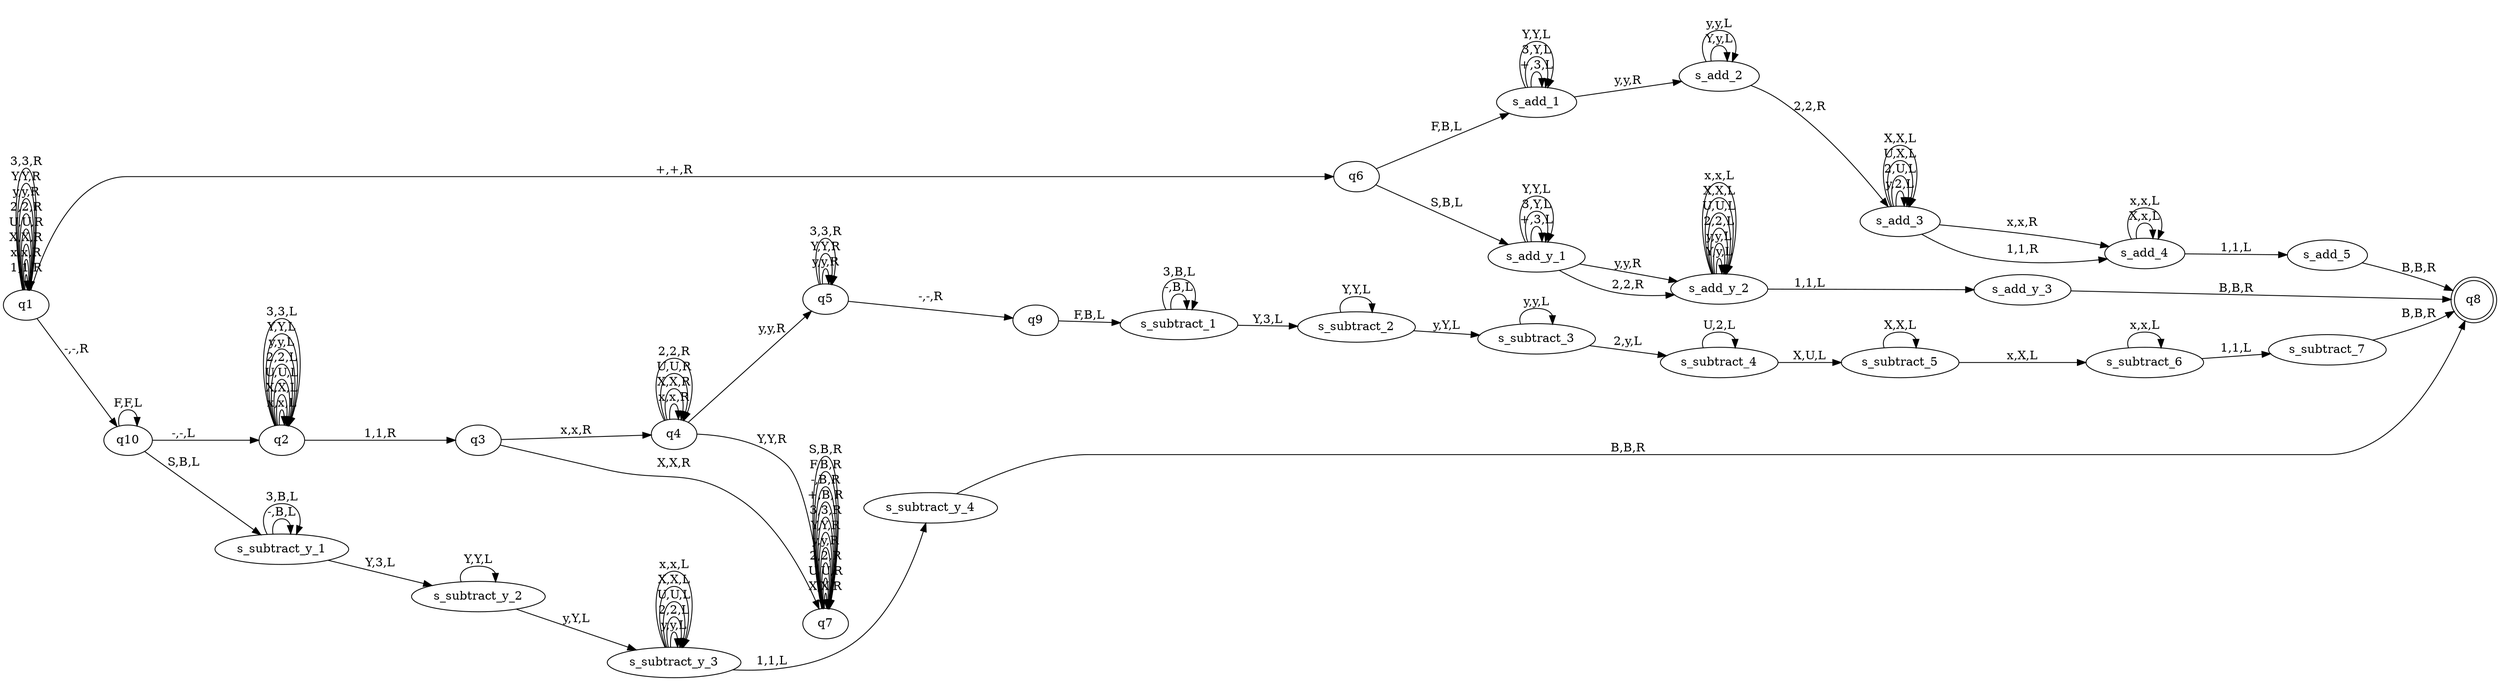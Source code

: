 digraph G{
rankdir = LR
q1
q2
q3
q4
q5
q6
q7
q8[shape=doublecircle]

q9
q10
s_add_1
s_add_2
s_add_3
s_add_4
s_add_5
s_add_y_1
s_add_y_2
s_add_y_3
s_subtract_1
s_subtract_2
s_subtract_3
s_subtract_4
s_subtract_5
s_subtract_6
s_subtract_7
s_subtract_y_1
s_subtract_y_2
s_subtract_y_3
s_subtract_y_4
q1->q1[label="1,1,R\n"]
q1->q1[label="x,x,R\n"]
q1->q1[label="X,X,R\n"]
q1->q1[label="U,U,R\n"]
q1->q1[label="2,2,R\n"]
q1->q1[label="y,y,R\n"]
q1->q1[label="Y,Y,R\n"]
q1->q1[label="3,3,R\n"]
q1->q6[label="+,+,R\n"]
q1->q10[label="-,-,R\n"]
q2->q2[label="x,x,L\n"]
q2->q2[label="X,X,L\n"]
q2->q2[label="U,U,L\n"]
q2->q2[label="2,2,L\n"]
q2->q2[label="y,y,L\n"]
q2->q2[label="Y,Y,L\n"]
q2->q2[label="3,3,L\n"]
q2->q3[label="1,1,R\n"]
q3->q7[label="X,X,R\n"]
q3->q4[label="x,x,R\n"]
q4->q4[label="x,x,R\n"]
q4->q4[label="X,X,R\n"]
q4->q4[label="U,U,R\n"]
q4->q4[label="2,2,R\n"]
q4->q7[label="Y,Y,R\n"]
q4->q5[label="y,y,R\n"]
q5->q5[label="y,y,R\n"]
q5->q5[label="Y,Y,R\n"]
q5->q5[label="3,3,R\n"]
q5->q9[label="-,-,R\n"]
q6->s_add_1[label="F,B,L\n"]
q6->s_add_y_1[label="S,B,L\n"]
q7->q7[label="X,X,R\n"]
q7->q7[label="U,U,R\n"]
q7->q7[label="2,2,R\n"]
q7->q7[label="y,y,R\n"]
q7->q7[label="Y,Y,R\n"]
q7->q7[label="3,3,R\n"]
q7->q7[label="+,B,R\n"]
q7->q7[label="-,B,R\n"]
q7->q7[label="F,B,R\n"]
q7->q7[label="S,B,R\n"]
q9->s_subtract_1[label="F,B,L\n"]
q10->q10[label="F,F,L\n"]
q10->q2[label="-,-,L\n"]
q10->s_subtract_y_1[label="S,B,L\n"]
s_add_1->s_add_1[label="+,3,L\n"]
s_add_1->s_add_1[label="3,Y,L\n"]
s_add_1->s_add_1[label="Y,Y,L\n"]
s_add_1->s_add_2[label="y,y,R\n"]
s_add_2->s_add_2[label="Y,y,L\n"]
s_add_2->s_add_2[label="y,y,L\n"]
s_add_2->s_add_3[label="2,2,R\n"]
s_add_3->s_add_3[label="y,2,L\n"]
s_add_3->s_add_3[label="2,U,L\n"]
s_add_3->s_add_3[label="U,X,L\n"]
s_add_3->s_add_3[label="X,X,L\n"]
s_add_3->s_add_4[label="x,x,R\n"]
s_add_3->s_add_4[label="1,1,R\n"]
s_add_4->s_add_4[label="X,x,L\n"]
s_add_4->s_add_4[label="x,x,L\n"]
s_add_4->s_add_5[label="1,1,L\n"]
s_add_5->q8[label="B,B,R\n"]
s_add_y_1->s_add_y_1[label="+,3,L\n"]
s_add_y_1->s_add_y_1[label="3,Y,L\n"]
s_add_y_1->s_add_y_1[label="Y,Y,L\n"]
s_add_y_1->s_add_y_2[label="y,y,R\n"]
s_add_y_1->s_add_y_2[label="2,2,R\n"]
s_add_y_2->s_add_y_2[label="Y,y,L\n"]
s_add_y_2->s_add_y_2[label="y,y,L\n"]
s_add_y_2->s_add_y_2[label="2,2,L\n"]
s_add_y_2->s_add_y_2[label="U,U,L\n"]
s_add_y_2->s_add_y_2[label="X,X,L\n"]
s_add_y_2->s_add_y_2[label="x,x,L\n"]
s_add_y_2->s_add_y_3[label="1,1,L\n"]
s_add_y_3->q8[label="B,B,R\n"]
s_subtract_1->s_subtract_1[label="-,B,L\n"]
s_subtract_1->s_subtract_1[label="3,B,L\n"]
s_subtract_1->s_subtract_2[label="Y,3,L\n"]
s_subtract_2->s_subtract_2[label="Y,Y,L\n"]
s_subtract_2->s_subtract_3[label="y,Y,L\n"]
s_subtract_3->s_subtract_3[label="y,y,L\n"]
s_subtract_3->s_subtract_4[label="2,y,L\n"]
s_subtract_4->s_subtract_4[label="U,2,L\n"]
s_subtract_4->s_subtract_5[label="X,U,L\n"]
s_subtract_5->s_subtract_5[label="X,X,L\n"]
s_subtract_5->s_subtract_6[label="x,X,L\n"]
s_subtract_6->s_subtract_6[label="x,x,L\n"]
s_subtract_6->s_subtract_7[label="1,1,L\n"]
s_subtract_7->q8[label="B,B,R\n"]
s_subtract_y_1->s_subtract_y_1[label="-,B,L\n"]
s_subtract_y_1->s_subtract_y_1[label="3,B,L\n"]
s_subtract_y_1->s_subtract_y_2[label="Y,3,L\n"]
s_subtract_y_2->s_subtract_y_2[label="Y,Y,L\n"]
s_subtract_y_2->s_subtract_y_3[label="y,Y,L\n"]
s_subtract_y_3->s_subtract_y_3[label="y,y,L\n"]
s_subtract_y_3->s_subtract_y_3[label="2,2,L\n"]
s_subtract_y_3->s_subtract_y_3[label="U,U,L\n"]
s_subtract_y_3->s_subtract_y_3[label="X,X,L\n"]
s_subtract_y_3->s_subtract_y_3[label="x,x,L\n"]
s_subtract_y_3->s_subtract_y_4[label="1,1,L\n"]
s_subtract_y_4->q8[label="B,B,R\n"]
}